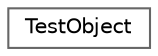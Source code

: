 digraph "Graphical Class Hierarchy"
{
 // LATEX_PDF_SIZE
  bgcolor="transparent";
  edge [fontname=Helvetica,fontsize=10,labelfontname=Helvetica,labelfontsize=10];
  node [fontname=Helvetica,fontsize=10,shape=box,height=0.2,width=0.4];
  rankdir="LR";
  Node0 [id="Node000000",label="TestObject",height=0.2,width=0.4,color="grey40", fillcolor="white", style="filled",URL="$struct_test_object.html",tooltip="Simple test struct for storage validation."];
}
